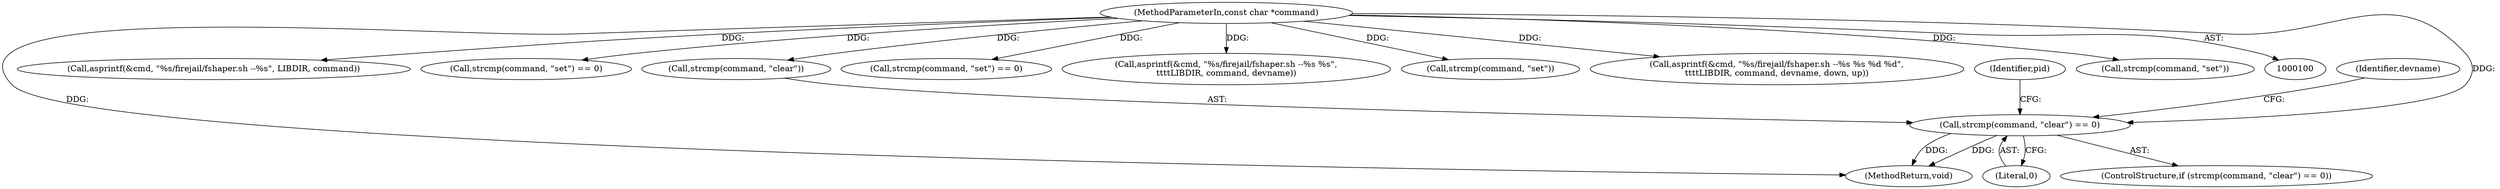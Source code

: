digraph "0_firejail_5d43fdcd215203868d440ffc42036f5f5ffc89fc@API" {
"1000204" [label="(Call,strcmp(command, \"clear\") == 0)"];
"1000102" [label="(MethodParameterIn,const char *command)"];
"1000372" [label="(Call,asprintf(&cmd, \"%s/firejail/fshaper.sh --%s\", LIBDIR, command))"];
"1000332" [label="(Call,strcmp(command, \"set\") == 0)"];
"1000205" [label="(Call,strcmp(command, \"clear\"))"];
"1000192" [label="(Call,strcmp(command, \"set\") == 0)"];
"1000204" [label="(Call,strcmp(command, \"clear\") == 0)"];
"1000357" [label="(Call,asprintf(&cmd, \"%s/firejail/fshaper.sh --%s %s\",\n\t\t\t\tLIBDIR, command, devname))"];
"1000210" [label="(Identifier,pid)"];
"1000333" [label="(Call,strcmp(command, \"set\"))"];
"1000340" [label="(Call,asprintf(&cmd, \"%s/firejail/fshaper.sh --%s %s %d %d\",\n\t\t\t\tLIBDIR, command, devname, down, up))"];
"1000208" [label="(Literal,0)"];
"1000451" [label="(MethodReturn,void)"];
"1000102" [label="(MethodParameterIn,const char *command)"];
"1000193" [label="(Call,strcmp(command, \"set\"))"];
"1000214" [label="(Identifier,devname)"];
"1000203" [label="(ControlStructure,if (strcmp(command, \"clear\") == 0))"];
"1000204" -> "1000203"  [label="AST: "];
"1000204" -> "1000208"  [label="CFG: "];
"1000205" -> "1000204"  [label="AST: "];
"1000208" -> "1000204"  [label="AST: "];
"1000210" -> "1000204"  [label="CFG: "];
"1000214" -> "1000204"  [label="CFG: "];
"1000204" -> "1000451"  [label="DDG: "];
"1000204" -> "1000451"  [label="DDG: "];
"1000102" -> "1000204"  [label="DDG: "];
"1000102" -> "1000100"  [label="AST: "];
"1000102" -> "1000451"  [label="DDG: "];
"1000102" -> "1000192"  [label="DDG: "];
"1000102" -> "1000193"  [label="DDG: "];
"1000102" -> "1000205"  [label="DDG: "];
"1000102" -> "1000332"  [label="DDG: "];
"1000102" -> "1000333"  [label="DDG: "];
"1000102" -> "1000340"  [label="DDG: "];
"1000102" -> "1000357"  [label="DDG: "];
"1000102" -> "1000372"  [label="DDG: "];
}
